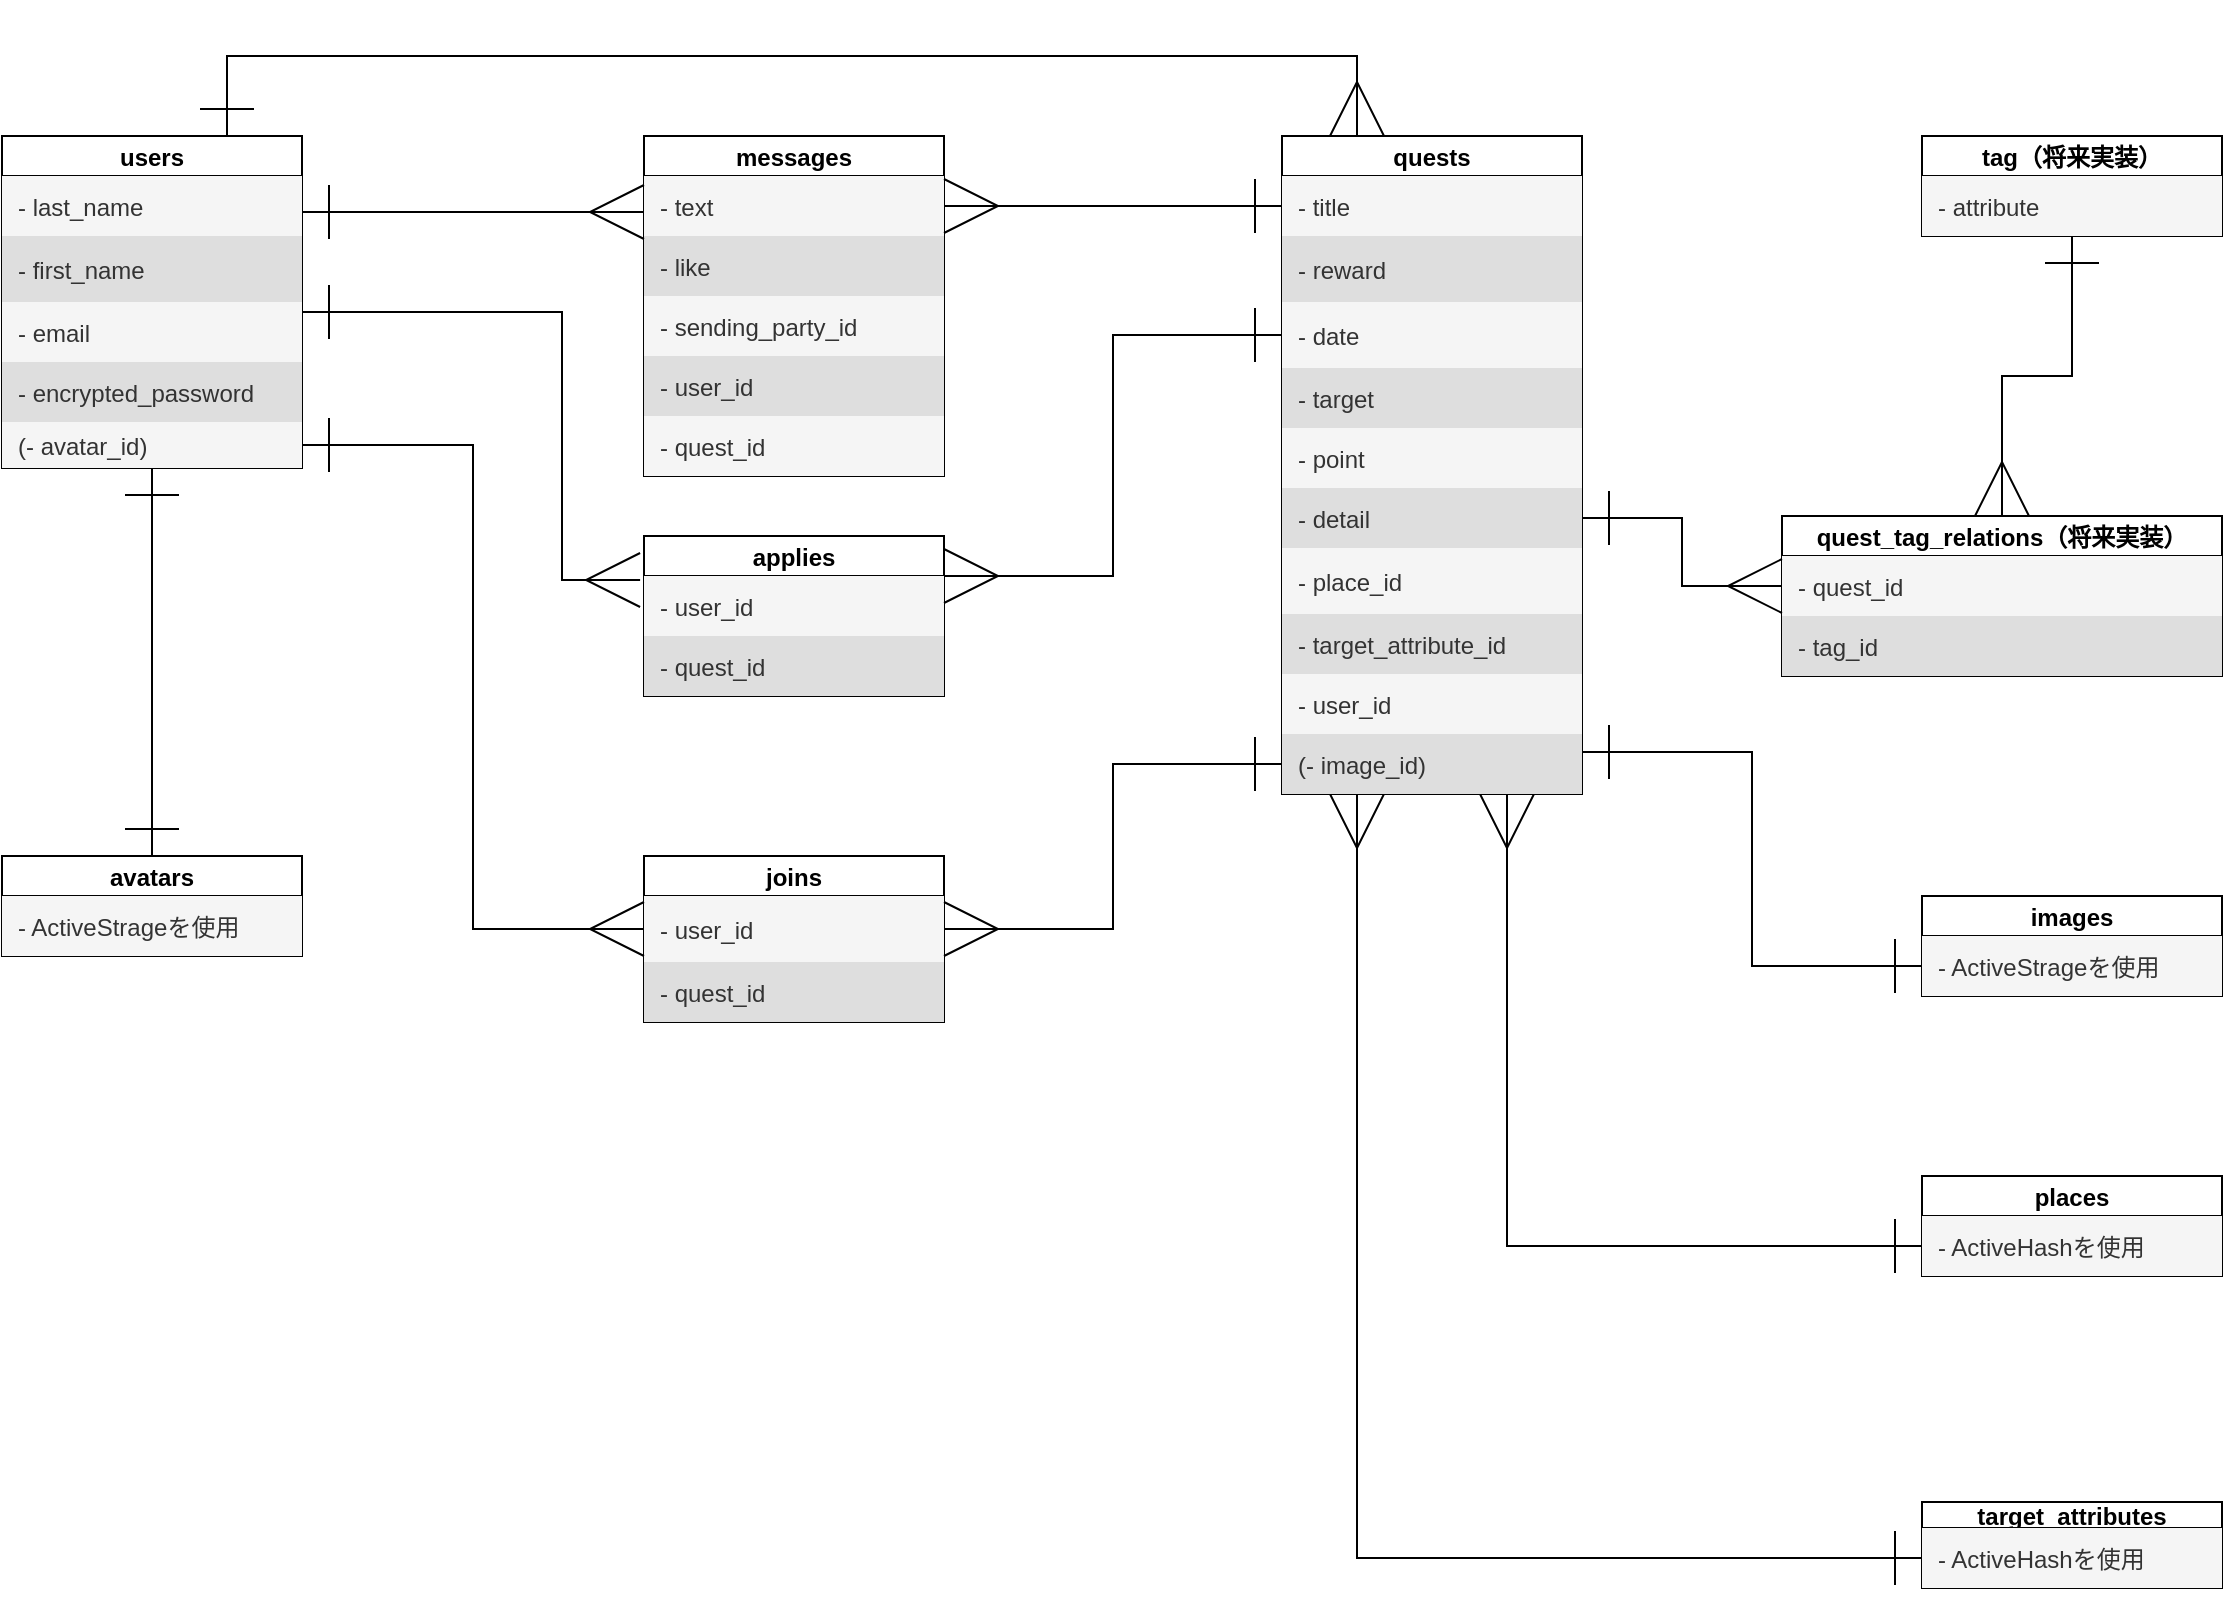 <mxfile>
    <diagram id="tq6Q-kKkrOXCIGMH7631" name="ページ1">
        <mxGraphModel dx="934" dy="680" grid="1" gridSize="10" guides="1" tooltips="1" connect="1" arrows="0" fold="1" page="1" pageScale="1" pageWidth="1169" pageHeight="827" math="0" shadow="0">
            <root>
                <mxCell id="0"/>
                <mxCell id="1" parent="0"/>
                <mxCell id="98" style="edgeStyle=orthogonalEdgeStyle;rounded=0;jumpStyle=none;orthogonalLoop=1;jettySize=auto;html=1;exitX=0.5;exitY=1;exitDx=0;exitDy=0;entryX=0.5;entryY=0;entryDx=0;entryDy=0;startArrow=ERone;startFill=0;endArrow=ERone;endFill=0;startSize=25;endSize=25;sourcePerimeterSpacing=0;targetPerimeterSpacing=0;" parent="1" source="18" target="89" edge="1">
                    <mxGeometry relative="1" as="geometry"/>
                </mxCell>
                <mxCell id="137" style="edgeStyle=orthogonalEdgeStyle;rounded=0;orthogonalLoop=1;jettySize=auto;html=1;exitX=0.75;exitY=0;exitDx=0;exitDy=0;entryX=0.25;entryY=0;entryDx=0;entryDy=0;startArrow=ERone;startFill=0;endArrow=ERmany;endFill=0;endSize=25;startSize=25;" parent="1" source="18" target="49" edge="1">
                    <mxGeometry relative="1" as="geometry"/>
                </mxCell>
                <mxCell id="18" value="users" style="shape=table;startSize=20;container=1;collapsible=1;childLayout=tableLayout;fixedRows=1;rowLines=0;fontStyle=1;align=center;resizeLast=1;" parent="1" vertex="1">
                    <mxGeometry x="30" y="67" width="150" height="166" as="geometry"/>
                </mxCell>
                <mxCell id="22" value="" style="shape=partialRectangle;collapsible=0;dropTarget=0;pointerEvents=0;fillColor=none;top=0;left=0;bottom=0;right=0;points=[[0,0.5],[1,0.5]];portConstraint=eastwest;" parent="18" vertex="1">
                    <mxGeometry y="20" width="150" height="30" as="geometry"/>
                </mxCell>
                <mxCell id="24" value="- last_name " style="shape=partialRectangle;connectable=0;top=0;left=0;bottom=0;right=0;align=left;spacingLeft=6;overflow=hidden;strokeColor=#666666;fontColor=#333333;fillColor=#f5f5f5;" parent="22" vertex="1">
                    <mxGeometry width="150" height="30" as="geometry"/>
                </mxCell>
                <mxCell id="41" style="shape=partialRectangle;collapsible=0;dropTarget=0;pointerEvents=0;fillColor=none;top=0;left=0;bottom=0;right=0;points=[[0,0.5],[1,0.5]];portConstraint=eastwest;" parent="18" vertex="1">
                    <mxGeometry y="50" width="150" height="33" as="geometry"/>
                </mxCell>
                <mxCell id="42" value="- first_name" style="shape=partialRectangle;connectable=0;top=0;left=0;bottom=0;right=0;align=left;spacingLeft=6;overflow=hidden;strokeColor=#666666;fontColor=#333333;fillColor=#DEDEDE;" parent="41" vertex="1">
                    <mxGeometry width="150" height="33" as="geometry"/>
                </mxCell>
                <mxCell id="45" style="shape=partialRectangle;collapsible=0;dropTarget=0;pointerEvents=0;fillColor=none;top=0;left=0;bottom=0;right=0;points=[[0,0.5],[1,0.5]];portConstraint=eastwest;" parent="18" vertex="1">
                    <mxGeometry y="83" width="150" height="30" as="geometry"/>
                </mxCell>
                <mxCell id="46" value="- email" style="shape=partialRectangle;connectable=0;top=0;left=0;bottom=0;right=0;align=left;spacingLeft=6;overflow=hidden;strokeColor=#666666;fillColor=#f5f5f5;fontColor=#333333;shadow=0;" parent="45" vertex="1">
                    <mxGeometry width="150" height="30" as="geometry"/>
                </mxCell>
                <mxCell id="47" style="shape=partialRectangle;collapsible=0;dropTarget=0;pointerEvents=0;fillColor=none;top=0;left=0;bottom=0;right=0;points=[[0,0.5],[1,0.5]];portConstraint=eastwest;" parent="18" vertex="1">
                    <mxGeometry y="113" width="150" height="30" as="geometry"/>
                </mxCell>
                <mxCell id="48" value="- encrypted_password" style="shape=partialRectangle;connectable=0;top=0;left=0;bottom=0;right=0;align=left;spacingLeft=6;overflow=hidden;strokeColor=#666666;fontColor=#333333;fillColor=#DEDEDE;" parent="47" vertex="1">
                    <mxGeometry width="150" height="30" as="geometry"/>
                </mxCell>
                <mxCell id="114" style="shape=partialRectangle;collapsible=0;dropTarget=0;pointerEvents=0;fillColor=none;top=0;left=0;bottom=0;right=0;points=[[0,0.5],[1,0.5]];portConstraint=eastwest;" parent="18" vertex="1">
                    <mxGeometry y="143" width="150" height="23" as="geometry"/>
                </mxCell>
                <mxCell id="115" value="(- avatar_id)" style="shape=partialRectangle;connectable=0;top=0;left=0;bottom=0;right=0;align=left;spacingLeft=6;overflow=hidden;strokeColor=#666666;fillColor=#f5f5f5;fontColor=#333333;" parent="114" vertex="1">
                    <mxGeometry width="150" height="23" as="geometry"/>
                </mxCell>
                <mxCell id="134" style="edgeStyle=orthogonalEdgeStyle;rounded=0;jumpStyle=none;orthogonalLoop=1;jettySize=auto;html=1;exitX=0.75;exitY=1;exitDx=0;exitDy=0;entryX=0;entryY=0.5;entryDx=0;entryDy=0;startArrow=ERmany;startFill=0;endArrow=ERone;endFill=0;startSize=25;endSize=25;sourcePerimeterSpacing=0;targetPerimeterSpacing=0;" parent="1" source="49" target="129" edge="1">
                    <mxGeometry relative="1" as="geometry"/>
                </mxCell>
                <mxCell id="135" style="edgeStyle=orthogonalEdgeStyle;rounded=0;jumpStyle=none;orthogonalLoop=1;jettySize=auto;html=1;exitX=0.25;exitY=1;exitDx=0;exitDy=0;entryX=0;entryY=0.5;entryDx=0;entryDy=0;startArrow=ERmany;startFill=0;endArrow=ERone;endFill=0;startSize=25;endSize=25;sourcePerimeterSpacing=0;targetPerimeterSpacing=0;" parent="1" source="49" target="132" edge="1">
                    <mxGeometry relative="1" as="geometry"/>
                </mxCell>
                <mxCell id="49" value="quests" style="shape=table;startSize=20;container=1;collapsible=1;childLayout=tableLayout;fixedRows=1;rowLines=0;fontStyle=1;align=center;resizeLast=1;" parent="1" vertex="1">
                    <mxGeometry x="670" y="67" width="150" height="329" as="geometry"/>
                </mxCell>
                <mxCell id="50" value="" style="shape=partialRectangle;collapsible=0;dropTarget=0;pointerEvents=0;fillColor=none;top=0;left=0;bottom=0;right=0;points=[[0,0.5],[1,0.5]];portConstraint=eastwest;" parent="49" vertex="1">
                    <mxGeometry y="20" width="150" height="30" as="geometry"/>
                </mxCell>
                <mxCell id="51" value="- title" style="shape=partialRectangle;connectable=0;top=0;left=0;bottom=0;right=0;align=left;spacingLeft=6;overflow=hidden;strokeColor=#666666;fontColor=#333333;fillColor=#f5f5f5;" parent="50" vertex="1">
                    <mxGeometry width="150" height="30" as="geometry"/>
                </mxCell>
                <mxCell id="52" style="shape=partialRectangle;collapsible=0;dropTarget=0;pointerEvents=0;fillColor=none;top=0;left=0;bottom=0;right=0;points=[[0,0.5],[1,0.5]];portConstraint=eastwest;" parent="49" vertex="1">
                    <mxGeometry y="50" width="150" height="33" as="geometry"/>
                </mxCell>
                <mxCell id="53" value="- reward" style="shape=partialRectangle;connectable=0;top=0;left=0;bottom=0;right=0;align=left;spacingLeft=6;overflow=hidden;strokeColor=#666666;fontColor=#333333;fillColor=#DEDEDE;" parent="52" vertex="1">
                    <mxGeometry width="150" height="33" as="geometry"/>
                </mxCell>
                <mxCell id="54" style="shape=partialRectangle;collapsible=0;dropTarget=0;pointerEvents=0;fillColor=none;top=0;left=0;bottom=0;right=0;points=[[0,0.5],[1,0.5]];portConstraint=eastwest;" parent="49" vertex="1">
                    <mxGeometry y="83" width="150" height="33" as="geometry"/>
                </mxCell>
                <mxCell id="55" value="- date" style="shape=partialRectangle;connectable=0;top=0;left=0;bottom=0;right=0;align=left;spacingLeft=6;overflow=hidden;strokeColor=#666666;fillColor=#f5f5f5;fontColor=#333333;" parent="54" vertex="1">
                    <mxGeometry width="150" height="33" as="geometry"/>
                </mxCell>
                <mxCell id="56" style="shape=partialRectangle;collapsible=0;dropTarget=0;pointerEvents=0;fillColor=none;top=0;left=0;bottom=0;right=0;points=[[0,0.5],[1,0.5]];portConstraint=eastwest;" parent="49" vertex="1">
                    <mxGeometry y="116" width="150" height="30" as="geometry"/>
                </mxCell>
                <mxCell id="57" value="- target" style="shape=partialRectangle;connectable=0;top=0;left=0;bottom=0;right=0;align=left;spacingLeft=6;overflow=hidden;strokeColor=#666666;fontColor=#333333;fillColor=#DEDEDE;" parent="56" vertex="1">
                    <mxGeometry width="150" height="30" as="geometry"/>
                </mxCell>
                <mxCell id="58" style="shape=partialRectangle;collapsible=0;dropTarget=0;pointerEvents=0;fillColor=none;top=0;left=0;bottom=0;right=0;points=[[0,0.5],[1,0.5]];portConstraint=eastwest;" parent="49" vertex="1">
                    <mxGeometry y="146" width="150" height="30" as="geometry"/>
                </mxCell>
                <mxCell id="59" value="- point" style="shape=partialRectangle;connectable=0;top=0;left=0;bottom=0;right=0;align=left;spacingLeft=6;overflow=hidden;strokeColor=#666666;fillColor=#f5f5f5;fontColor=#333333;" parent="58" vertex="1">
                    <mxGeometry width="150" height="30" as="geometry"/>
                </mxCell>
                <mxCell id="60" style="shape=partialRectangle;collapsible=0;dropTarget=0;pointerEvents=0;fillColor=none;top=0;left=0;bottom=0;right=0;points=[[0,0.5],[1,0.5]];portConstraint=eastwest;" parent="49" vertex="1">
                    <mxGeometry y="176" width="150" height="30" as="geometry"/>
                </mxCell>
                <mxCell id="61" value="- detail" style="shape=partialRectangle;connectable=0;top=0;left=0;bottom=0;right=0;align=left;spacingLeft=6;overflow=hidden;strokeColor=#666666;fontColor=#333333;fillColor=#DEDEDE;" parent="60" vertex="1">
                    <mxGeometry width="150" height="30" as="geometry"/>
                </mxCell>
                <mxCell id="64" style="shape=partialRectangle;collapsible=0;dropTarget=0;pointerEvents=0;fillColor=none;top=0;left=0;bottom=0;right=0;points=[[0,0.5],[1,0.5]];portConstraint=eastwest;" parent="49" vertex="1">
                    <mxGeometry y="206" width="150" height="33" as="geometry"/>
                </mxCell>
                <mxCell id="65" value="- place_id" style="shape=partialRectangle;connectable=0;top=0;left=0;bottom=0;right=0;align=left;spacingLeft=6;overflow=hidden;strokeColor=#666666;fillColor=#f5f5f5;fontColor=#333333;" parent="64" vertex="1">
                    <mxGeometry width="150" height="33" as="geometry"/>
                </mxCell>
                <mxCell id="66" style="shape=partialRectangle;collapsible=0;dropTarget=0;pointerEvents=0;fillColor=none;top=0;left=0;bottom=0;right=0;points=[[0,0.5],[1,0.5]];portConstraint=eastwest;" parent="49" vertex="1">
                    <mxGeometry y="239" width="150" height="30" as="geometry"/>
                </mxCell>
                <mxCell id="67" value="- target_attribute_id" style="shape=partialRectangle;connectable=0;top=0;left=0;bottom=0;right=0;align=left;spacingLeft=6;overflow=hidden;strokeColor=#666666;fontColor=#333333;fillColor=#DEDEDE;" parent="66" vertex="1">
                    <mxGeometry width="150" height="30" as="geometry"/>
                </mxCell>
                <mxCell id="138" style="shape=partialRectangle;collapsible=0;dropTarget=0;pointerEvents=0;fillColor=none;top=0;left=0;bottom=0;right=0;points=[[0,0.5],[1,0.5]];portConstraint=eastwest;" parent="49" vertex="1">
                    <mxGeometry y="269" width="150" height="30" as="geometry"/>
                </mxCell>
                <mxCell id="139" value="- user_id" style="shape=partialRectangle;connectable=0;top=0;left=0;bottom=0;right=0;align=left;spacingLeft=6;overflow=hidden;strokeColor=#666666;fillColor=#f5f5f5;fontColor=#333333;" parent="138" vertex="1">
                    <mxGeometry width="150" height="30" as="geometry"/>
                </mxCell>
                <mxCell id="124" style="shape=partialRectangle;collapsible=0;dropTarget=0;pointerEvents=0;fillColor=none;top=0;left=0;bottom=0;right=0;points=[[0,0.5],[1,0.5]];portConstraint=eastwest;" parent="49" vertex="1">
                    <mxGeometry y="299" width="150" height="30" as="geometry"/>
                </mxCell>
                <mxCell id="125" value="(- image_id)" style="shape=partialRectangle;connectable=0;top=0;left=0;bottom=0;right=0;align=left;spacingLeft=6;overflow=hidden;strokeColor=#666666;fontColor=#333333;fillColor=#DEDEDE;" parent="124" vertex="1">
                    <mxGeometry width="150" height="30" as="geometry"/>
                </mxCell>
                <mxCell id="68" value="messages" style="shape=table;startSize=20;container=1;collapsible=1;childLayout=tableLayout;fixedRows=1;rowLines=0;fontStyle=1;align=center;resizeLast=1;" parent="1" vertex="1">
                    <mxGeometry x="351" y="67" width="150" height="170" as="geometry"/>
                </mxCell>
                <mxCell id="69" value="" style="shape=partialRectangle;collapsible=0;dropTarget=0;pointerEvents=0;fillColor=none;top=0;left=0;bottom=0;right=0;points=[[0,0.5],[1,0.5]];portConstraint=eastwest;" parent="68" vertex="1">
                    <mxGeometry y="20" width="150" height="30" as="geometry"/>
                </mxCell>
                <mxCell id="70" value="- text" style="shape=partialRectangle;connectable=0;top=0;left=0;bottom=0;right=0;align=left;spacingLeft=6;overflow=hidden;strokeColor=#666666;fontColor=#333333;fillColor=#f5f5f5;" parent="69" vertex="1">
                    <mxGeometry width="150" height="30" as="geometry"/>
                </mxCell>
                <mxCell id="71" style="shape=partialRectangle;collapsible=0;dropTarget=0;pointerEvents=0;fillColor=none;top=0;left=0;bottom=0;right=0;points=[[0,0.5],[1,0.5]];portConstraint=eastwest;" parent="68" vertex="1">
                    <mxGeometry y="50" width="150" height="30" as="geometry"/>
                </mxCell>
                <mxCell id="72" value="- like" style="shape=partialRectangle;connectable=0;top=0;left=0;bottom=0;right=0;align=left;spacingLeft=6;overflow=hidden;strokeColor=#666666;fontColor=#333333;fillColor=#DEDEDE;" parent="71" vertex="1">
                    <mxGeometry width="150" height="30" as="geometry"/>
                </mxCell>
                <mxCell id="140" style="shape=partialRectangle;collapsible=0;dropTarget=0;pointerEvents=0;fillColor=none;top=0;left=0;bottom=0;right=0;points=[[0,0.5],[1,0.5]];portConstraint=eastwest;" parent="68" vertex="1">
                    <mxGeometry y="80" width="150" height="30" as="geometry"/>
                </mxCell>
                <mxCell id="141" value="- sending_party_id" style="shape=partialRectangle;connectable=0;top=0;left=0;bottom=0;right=0;align=left;spacingLeft=6;overflow=hidden;strokeColor=#666666;fillColor=#f5f5f5;fontColor=#333333;" parent="140" vertex="1">
                    <mxGeometry width="150" height="30" as="geometry"/>
                </mxCell>
                <mxCell id="116" style="shape=partialRectangle;collapsible=0;dropTarget=0;pointerEvents=0;fillColor=none;top=0;left=0;bottom=0;right=0;points=[[0,0.5],[1,0.5]];portConstraint=eastwest;" parent="68" vertex="1">
                    <mxGeometry y="110" width="150" height="30" as="geometry"/>
                </mxCell>
                <mxCell id="117" value="- user_id" style="shape=partialRectangle;connectable=0;top=0;left=0;bottom=0;right=0;align=left;spacingLeft=6;overflow=hidden;strokeColor=#666666;fontColor=#333333;fillColor=#DEDEDE;" parent="116" vertex="1">
                    <mxGeometry width="150" height="30" as="geometry"/>
                </mxCell>
                <mxCell id="118" style="shape=partialRectangle;collapsible=0;dropTarget=0;pointerEvents=0;fillColor=none;top=0;left=0;bottom=0;right=0;points=[[0,0.5],[1,0.5]];portConstraint=eastwest;" parent="68" vertex="1">
                    <mxGeometry y="140" width="150" height="30" as="geometry"/>
                </mxCell>
                <mxCell id="119" value="- quest_id" style="shape=partialRectangle;connectable=0;top=0;left=0;bottom=0;right=0;align=left;spacingLeft=6;overflow=hidden;strokeColor=#666666;fillColor=#f5f5f5;fontColor=#333333;" parent="118" vertex="1">
                    <mxGeometry width="150" height="30" as="geometry"/>
                </mxCell>
                <mxCell id="112" style="edgeStyle=orthogonalEdgeStyle;rounded=0;jumpStyle=none;orthogonalLoop=1;jettySize=auto;html=1;exitX=0.5;exitY=1;exitDx=0;exitDy=0;startArrow=ERone;startFill=0;endArrow=ERmany;endFill=0;startSize=25;endSize=25;sourcePerimeterSpacing=0;targetPerimeterSpacing=0;" parent="1" source="77" target="104" edge="1">
                    <mxGeometry relative="1" as="geometry"/>
                </mxCell>
                <mxCell id="77" value="tag（将来実装）" style="shape=table;startSize=20;container=1;collapsible=1;childLayout=tableLayout;fixedRows=1;rowLines=0;fontStyle=1;align=center;resizeLast=1;" parent="1" vertex="1">
                    <mxGeometry x="990" y="67" width="150" height="50" as="geometry"/>
                </mxCell>
                <mxCell id="78" value="" style="shape=partialRectangle;collapsible=0;dropTarget=0;pointerEvents=0;fillColor=none;top=0;left=0;bottom=0;right=0;points=[[0,0.5],[1,0.5]];portConstraint=eastwest;" parent="77" vertex="1">
                    <mxGeometry y="20" width="150" height="30" as="geometry"/>
                </mxCell>
                <mxCell id="79" value="- attribute" style="shape=partialRectangle;connectable=0;top=0;left=0;bottom=0;right=0;align=left;spacingLeft=6;overflow=hidden;strokeColor=#666666;fontColor=#333333;fillColor=#f5f5f5;" parent="78" vertex="1">
                    <mxGeometry width="150" height="30" as="geometry"/>
                </mxCell>
                <mxCell id="80" value="applies" style="shape=table;startSize=20;container=1;collapsible=1;childLayout=tableLayout;fixedRows=1;rowLines=0;fontStyle=1;align=center;resizeLast=1;" parent="1" vertex="1">
                    <mxGeometry x="351" y="267" width="150" height="80" as="geometry"/>
                </mxCell>
                <mxCell id="81" value="" style="shape=partialRectangle;collapsible=0;dropTarget=0;pointerEvents=0;fillColor=none;top=0;left=0;bottom=0;right=0;points=[[0,0.5],[1,0.5]];portConstraint=eastwest;" parent="80" vertex="1">
                    <mxGeometry y="20" width="150" height="30" as="geometry"/>
                </mxCell>
                <mxCell id="82" value="- user_id" style="shape=partialRectangle;connectable=0;top=0;left=0;bottom=0;right=0;align=left;spacingLeft=6;overflow=hidden;strokeColor=#666666;fontColor=#333333;fillColor=#f5f5f5;" parent="81" vertex="1">
                    <mxGeometry width="150" height="30" as="geometry"/>
                </mxCell>
                <mxCell id="120" style="shape=partialRectangle;collapsible=0;dropTarget=0;pointerEvents=0;fillColor=none;top=0;left=0;bottom=0;right=0;points=[[0,0.5],[1,0.5]];portConstraint=eastwest;" parent="80" vertex="1">
                    <mxGeometry y="50" width="150" height="30" as="geometry"/>
                </mxCell>
                <mxCell id="121" value="- quest_id" style="shape=partialRectangle;connectable=0;top=0;left=0;bottom=0;right=0;align=left;spacingLeft=6;overflow=hidden;strokeColor=#666666;fontColor=#333333;fillColor=#DEDEDE;" parent="120" vertex="1">
                    <mxGeometry width="150" height="30" as="geometry"/>
                </mxCell>
                <mxCell id="83" value="joins" style="shape=table;startSize=20;container=1;collapsible=1;childLayout=tableLayout;fixedRows=1;rowLines=0;fontStyle=1;align=center;resizeLast=1;" parent="1" vertex="1">
                    <mxGeometry x="351" y="427" width="150" height="83" as="geometry"/>
                </mxCell>
                <mxCell id="84" value="" style="shape=partialRectangle;collapsible=0;dropTarget=0;pointerEvents=0;fillColor=none;top=0;left=0;bottom=0;right=0;points=[[0,0.5],[1,0.5]];portConstraint=eastwest;" parent="83" vertex="1">
                    <mxGeometry y="20" width="150" height="33" as="geometry"/>
                </mxCell>
                <mxCell id="85" value="- user_id" style="shape=partialRectangle;connectable=0;top=0;left=0;bottom=0;right=0;align=left;spacingLeft=6;overflow=hidden;strokeColor=#666666;fontColor=#333333;fillColor=#f5f5f5;" parent="84" vertex="1">
                    <mxGeometry width="150" height="33" as="geometry"/>
                </mxCell>
                <mxCell id="122" style="shape=partialRectangle;collapsible=0;dropTarget=0;pointerEvents=0;fillColor=none;top=0;left=0;bottom=0;right=0;points=[[0,0.5],[1,0.5]];portConstraint=eastwest;" parent="83" vertex="1">
                    <mxGeometry y="53" width="150" height="30" as="geometry"/>
                </mxCell>
                <mxCell id="123" value="- quest_id" style="shape=partialRectangle;connectable=0;top=0;left=0;bottom=0;right=0;align=left;spacingLeft=6;overflow=hidden;strokeColor=#666666;fontColor=#333333;fillColor=#DEDEDE;" parent="122" vertex="1">
                    <mxGeometry width="150" height="30" as="geometry"/>
                </mxCell>
                <mxCell id="86" value="images" style="shape=table;startSize=20;container=1;collapsible=1;childLayout=tableLayout;fixedRows=1;rowLines=0;fontStyle=1;align=center;resizeLast=1;" parent="1" vertex="1">
                    <mxGeometry x="990" y="447" width="150" height="50" as="geometry"/>
                </mxCell>
                <mxCell id="87" value="" style="shape=partialRectangle;collapsible=0;dropTarget=0;pointerEvents=0;fillColor=none;top=0;left=0;bottom=0;right=0;points=[[0,0.5],[1,0.5]];portConstraint=eastwest;" parent="86" vertex="1">
                    <mxGeometry y="20" width="150" height="30" as="geometry"/>
                </mxCell>
                <mxCell id="88" value="- ActiveStrageを使用" style="shape=partialRectangle;connectable=0;top=0;left=0;bottom=0;right=0;align=left;spacingLeft=6;overflow=hidden;strokeColor=#666666;fontColor=#333333;fillColor=#f5f5f5;" parent="87" vertex="1">
                    <mxGeometry width="150" height="30" as="geometry"/>
                </mxCell>
                <mxCell id="89" value="avatars" style="shape=table;startSize=20;container=1;collapsible=1;childLayout=tableLayout;fixedRows=1;rowLines=0;fontStyle=1;align=center;resizeLast=1;" parent="1" vertex="1">
                    <mxGeometry x="30" y="427" width="150" height="50" as="geometry"/>
                </mxCell>
                <mxCell id="90" value="" style="shape=partialRectangle;collapsible=0;dropTarget=0;pointerEvents=0;fillColor=none;top=0;left=0;bottom=0;right=0;points=[[0,0.5],[1,0.5]];portConstraint=eastwest;" parent="89" vertex="1">
                    <mxGeometry y="20" width="150" height="30" as="geometry"/>
                </mxCell>
                <mxCell id="91" value="- ActiveStrageを使用" style="shape=partialRectangle;connectable=0;top=0;left=0;bottom=0;right=0;align=left;spacingLeft=6;overflow=hidden;strokeColor=#666666;fontColor=#333333;fillColor=#f5f5f5;" parent="90" vertex="1">
                    <mxGeometry width="150" height="30" as="geometry"/>
                </mxCell>
                <mxCell id="93" style="edgeStyle=orthogonalEdgeStyle;rounded=0;orthogonalLoop=1;jettySize=auto;html=1;exitX=1;exitY=0.5;exitDx=0;exitDy=0;endArrow=ERmany;endFill=0;startArrow=ERone;startFill=0;targetPerimeterSpacing=0;endSize=25;startSize=25;sourcePerimeterSpacing=0;" parent="1" edge="1">
                    <mxGeometry relative="1" as="geometry">
                        <mxPoint x="180" y="105" as="sourcePoint"/>
                        <mxPoint x="351" y="105" as="targetPoint"/>
                    </mxGeometry>
                </mxCell>
                <mxCell id="95" style="edgeStyle=orthogonalEdgeStyle;rounded=0;jumpStyle=none;orthogonalLoop=1;jettySize=auto;html=1;exitX=1;exitY=0.5;exitDx=0;exitDy=0;entryX=-0.013;entryY=0.3;entryDx=0;entryDy=0;entryPerimeter=0;startArrow=ERone;startFill=0;endArrow=ERmany;endFill=0;startSize=25;endSize=25;sourcePerimeterSpacing=0;targetPerimeterSpacing=0;" parent="1" edge="1">
                    <mxGeometry relative="1" as="geometry">
                        <mxPoint x="180" y="155" as="sourcePoint"/>
                        <mxPoint x="349.05" y="289" as="targetPoint"/>
                        <Array as="points">
                            <mxPoint x="310" y="155"/>
                            <mxPoint x="310" y="289"/>
                        </Array>
                    </mxGeometry>
                </mxCell>
                <mxCell id="96" style="edgeStyle=orthogonalEdgeStyle;rounded=0;jumpStyle=none;orthogonalLoop=1;jettySize=auto;html=1;exitX=1;exitY=0.5;exitDx=0;exitDy=0;entryX=0;entryY=0.5;entryDx=0;entryDy=0;startArrow=ERone;startFill=0;endArrow=ERmany;endFill=0;startSize=25;endSize=25;sourcePerimeterSpacing=0;targetPerimeterSpacing=0;" parent="1" source="114" target="84" edge="1">
                    <mxGeometry relative="1" as="geometry"/>
                </mxCell>
                <mxCell id="99" style="edgeStyle=orthogonalEdgeStyle;rounded=0;jumpStyle=none;orthogonalLoop=1;jettySize=auto;html=1;exitX=1;exitY=0.5;exitDx=0;exitDy=0;startArrow=ERmany;startFill=0;endArrow=ERone;endFill=0;startSize=25;endSize=25;sourcePerimeterSpacing=0;targetPerimeterSpacing=0;entryX=0;entryY=0.5;entryDx=0;entryDy=0;" parent="1" source="69" target="50" edge="1">
                    <mxGeometry relative="1" as="geometry">
                        <mxPoint x="660" y="102" as="targetPoint"/>
                    </mxGeometry>
                </mxCell>
                <mxCell id="102" style="edgeStyle=orthogonalEdgeStyle;rounded=0;jumpStyle=none;orthogonalLoop=1;jettySize=auto;html=1;exitX=0;exitY=0.5;exitDx=0;exitDy=0;entryX=1;entryY=0.5;entryDx=0;entryDy=0;startArrow=ERone;startFill=0;endArrow=ERmany;endFill=0;startSize=25;endSize=25;sourcePerimeterSpacing=0;targetPerimeterSpacing=0;" parent="1" source="124" target="84" edge="1">
                    <mxGeometry relative="1" as="geometry"/>
                </mxCell>
                <mxCell id="103" style="edgeStyle=orthogonalEdgeStyle;rounded=0;jumpStyle=none;orthogonalLoop=1;jettySize=auto;html=1;exitX=0;exitY=0.5;exitDx=0;exitDy=0;entryX=1;entryY=0.25;entryDx=0;entryDy=0;startArrow=ERone;startFill=0;endArrow=ERmany;endFill=0;startSize=25;endSize=25;sourcePerimeterSpacing=0;targetPerimeterSpacing=0;" parent="1" source="54" target="80" edge="1">
                    <mxGeometry relative="1" as="geometry"/>
                </mxCell>
                <mxCell id="104" value="quest_tag_relations（将来実装）" style="shape=table;startSize=20;container=1;collapsible=1;childLayout=tableLayout;fixedRows=1;rowLines=0;fontStyle=1;align=center;resizeLast=1;" parent="1" vertex="1">
                    <mxGeometry x="920" y="257" width="220" height="80" as="geometry"/>
                </mxCell>
                <mxCell id="105" value="" style="shape=partialRectangle;collapsible=0;dropTarget=0;pointerEvents=0;fillColor=none;top=0;left=0;bottom=0;right=0;points=[[0,0.5],[1,0.5]];portConstraint=eastwest;" parent="104" vertex="1">
                    <mxGeometry y="20" width="220" height="30" as="geometry"/>
                </mxCell>
                <mxCell id="106" value="- quest_id" style="shape=partialRectangle;connectable=0;top=0;left=0;bottom=0;right=0;align=left;spacingLeft=6;overflow=hidden;strokeColor=#666666;fontColor=#333333;fillColor=#f5f5f5;" parent="105" vertex="1">
                    <mxGeometry width="220" height="30" as="geometry"/>
                </mxCell>
                <mxCell id="126" style="shape=partialRectangle;collapsible=0;dropTarget=0;pointerEvents=0;fillColor=none;top=0;left=0;bottom=0;right=0;points=[[0,0.5],[1,0.5]];portConstraint=eastwest;" parent="104" vertex="1">
                    <mxGeometry y="50" width="220" height="30" as="geometry"/>
                </mxCell>
                <mxCell id="127" value="- tag_id" style="shape=partialRectangle;connectable=0;top=0;left=0;bottom=0;right=0;align=left;spacingLeft=6;overflow=hidden;strokeColor=#666666;fontColor=#333333;fillColor=#DEDEDE;" parent="126" vertex="1">
                    <mxGeometry width="220" height="30" as="geometry"/>
                </mxCell>
                <mxCell id="110" style="edgeStyle=orthogonalEdgeStyle;rounded=0;jumpStyle=none;orthogonalLoop=1;jettySize=auto;html=1;exitX=1;exitY=0.5;exitDx=0;exitDy=0;entryX=0;entryY=0.5;entryDx=0;entryDy=0;startArrow=ERone;startFill=0;endArrow=ERmany;endFill=0;startSize=25;endSize=25;sourcePerimeterSpacing=0;targetPerimeterSpacing=0;" parent="1" source="60" target="105" edge="1">
                    <mxGeometry relative="1" as="geometry"/>
                </mxCell>
                <mxCell id="113" style="edgeStyle=orthogonalEdgeStyle;rounded=0;jumpStyle=none;orthogonalLoop=1;jettySize=auto;html=1;exitX=1;exitY=0.3;exitDx=0;exitDy=0;entryX=0;entryY=0.5;entryDx=0;entryDy=0;startArrow=ERone;startFill=0;endArrow=ERone;endFill=0;startSize=25;endSize=25;sourcePerimeterSpacing=0;targetPerimeterSpacing=0;exitPerimeter=0;" parent="1" source="124" target="87" edge="1">
                    <mxGeometry relative="1" as="geometry"/>
                </mxCell>
                <mxCell id="128" value="places" style="shape=table;startSize=20;container=1;collapsible=1;childLayout=tableLayout;fixedRows=1;rowLines=0;fontStyle=1;align=center;resizeLast=1;" parent="1" vertex="1">
                    <mxGeometry x="990" y="587" width="150" height="50" as="geometry"/>
                </mxCell>
                <mxCell id="129" value="" style="shape=partialRectangle;collapsible=0;dropTarget=0;pointerEvents=0;fillColor=none;top=0;left=0;bottom=0;right=0;points=[[0,0.5],[1,0.5]];portConstraint=eastwest;" parent="128" vertex="1">
                    <mxGeometry y="20" width="150" height="30" as="geometry"/>
                </mxCell>
                <mxCell id="130" value="- ActiveHashを使用" style="shape=partialRectangle;connectable=0;top=0;left=0;bottom=0;right=0;align=left;spacingLeft=6;overflow=hidden;strokeColor=#666666;fontColor=#333333;fillColor=#f5f5f5;" parent="129" vertex="1">
                    <mxGeometry width="150" height="30" as="geometry"/>
                </mxCell>
                <mxCell id="131" value="target_attributes" style="shape=table;startSize=13;container=1;collapsible=1;childLayout=tableLayout;fixedRows=1;rowLines=0;fontStyle=1;align=center;resizeLast=1;" parent="1" vertex="1">
                    <mxGeometry x="990" y="750" width="150" height="43" as="geometry"/>
                </mxCell>
                <mxCell id="132" value="" style="shape=partialRectangle;collapsible=0;dropTarget=0;pointerEvents=0;fillColor=none;top=0;left=0;bottom=0;right=0;points=[[0,0.5],[1,0.5]];portConstraint=eastwest;" parent="131" vertex="1">
                    <mxGeometry y="13" width="150" height="30" as="geometry"/>
                </mxCell>
                <mxCell id="133" value="- ActiveHashを使用" style="shape=partialRectangle;connectable=0;top=0;left=0;bottom=0;right=0;align=left;spacingLeft=6;overflow=hidden;strokeColor=#666666;fontColor=#333333;fillColor=#f5f5f5;" parent="132" vertex="1">
                    <mxGeometry width="150" height="30" as="geometry"/>
                </mxCell>
            </root>
        </mxGraphModel>
    </diagram>
</mxfile>